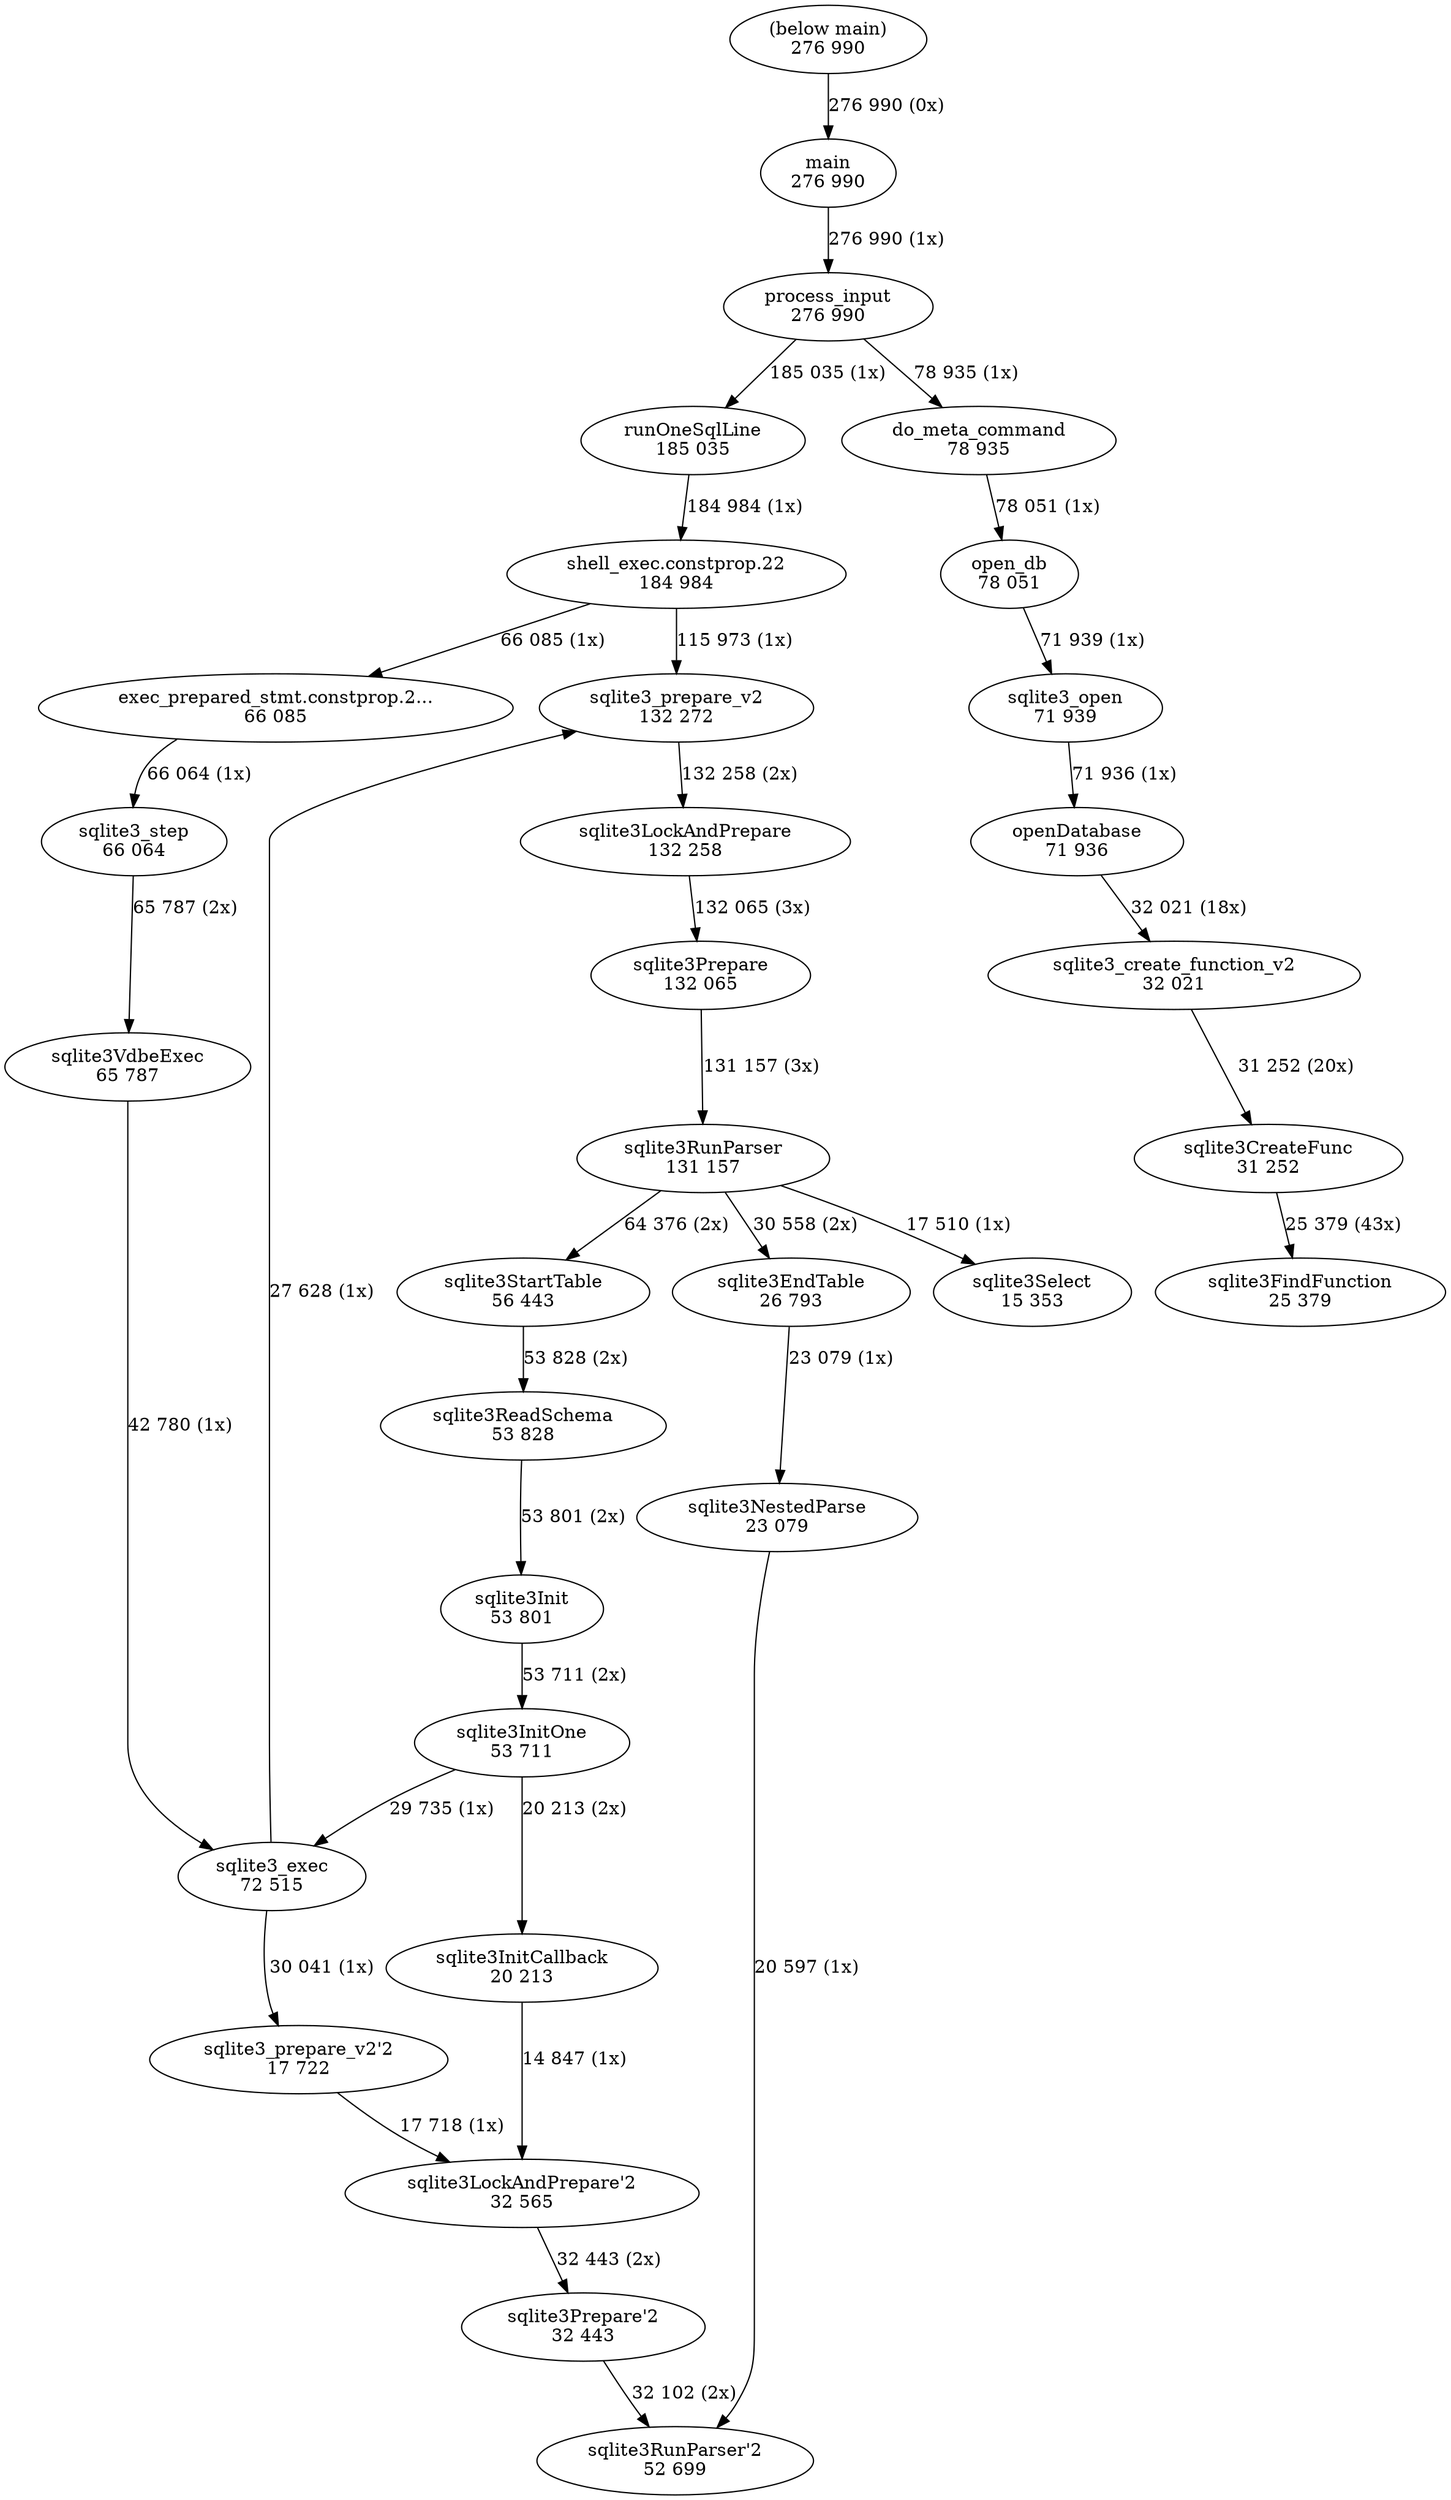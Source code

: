 digraph "callgraph" {
  F14e0b98 [label="openDatabase\n71 936"];
  F14e2a78 [label="sqlite3VdbeExec\n65 787"];
  F14e5948 [label="sqlite3_create_function_v2\n32 021"];
  F14e79f8 [label="sqlite3StartTable\n56 443"];
  F14e9348 [label="sqlite3ReadSchema\n53 828"];
  F1517278 [label="sqlite3_exec\n72 515"];
  F152c998 [label="sqlite3CreateFunc\n31 252"];
  F152cf38 [label="sqlite3FindFunction\n25 379"];
  F1547588 [label="sqlite3Init\n53 801"];
  F1547958 [label="sqlite3InitOne\n53 711"];
  F154e658 [label="sqlite3_prepare_v2\n132 272"];
  F154eb38 [label="sqlite3_prepare_v2'2\n17 722"];
  F154f518 [label="sqlite3_step\n66 064"];
  F1550668 [label="sqlite3InitCallback\n20 213"];
  F1557db8 [label="main\n276 990"];
  F15595a8 [label="process_input\n276 990"];
  F15989d8 [label="sqlite3Prepare\n132 065"];
  F15990f8 [label="sqlite3RunParser\n131 157"];
  F1599c38 [label="sqlite3Prepare'2\n32 443"];
  F159a478 [label="sqlite3RunParser'2\n52 699"];
  F15bb858 [label="sqlite3_open\n71 939"];
  F15c1b68 [label="sqlite3LockAndPrepare\n132 258"];
  F15c2078 [label="sqlite3LockAndPrepare'2\n32 565"];
  F15c9588 [label="sqlite3NestedParse\n23 079"];
  F15f2828 [label="sqlite3EndTable\n26 793"];
  F16294e8 [label="sqlite3Select\n15 353"];
  F167c038 [label="open_db\n78 051"];
  F167cd08 [label="runOneSqlLine\n185 035"];
  F167d3e8 [label="shell_exec.constprop.22\n184 984"];
  F167ddd8 [label="exec_prepared_stmt.constprop.2...\n66 085"];
  F169f728 [label="do_meta_command\n78 935"];
  F1714ab8 [label="(below main)\n276 990"];
  F14e0b98 -> F14e5948 [weight=2,label="32 021 (18x)"];
  F14e2a78 -> F1517278 [weight=2,label="42 780 (1x)"];
  F14e5948 -> F152c998 [weight=2,label="31 252 (20x)"];
  F14e79f8 -> F14e9348 [weight=2,label="53 828 (2x)"];
  F14e9348 -> F1547588 [weight=2,label="53 801 (2x)"];
  F1517278 -> F154e658 [weight=2,label="27 628 (1x)"];
  F1517278 -> F154eb38 [weight=2,label="30 041 (1x)"];
  F152c998 -> F152cf38 [weight=2,label="25 379 (43x)"];
  F1547588 -> F1547958 [weight=2,label="53 711 (2x)"];
  F1547958 -> F1517278 [weight=2,label="29 735 (1x)"];
  F1547958 -> F1550668 [weight=2,label="20 213 (2x)"];
  F154e658 -> F15c1b68 [weight=2,label="132 258 (2x)"];
  F154eb38 -> F15c2078 [weight=2,label="17 718 (1x)"];
  F154f518 -> F14e2a78 [weight=2,label="65 787 (2x)"];
  F1550668 -> F15c2078 [weight=2,label="14 847 (1x)"];
  F1557db8 -> F15595a8 [weight=2,label="276 990 (1x)"];
  F15595a8 -> F167cd08 [weight=2,label="185 035 (1x)"];
  F15595a8 -> F169f728 [weight=2,label="78 935 (1x)"];
  F15989d8 -> F15990f8 [weight=2,label="131 157 (3x)"];
  F15990f8 -> F14e79f8 [weight=2,label="64 376 (2x)"];
  F15990f8 -> F15f2828 [weight=2,label="30 558 (2x)"];
  F15990f8 -> F16294e8 [weight=2,label="17 510 (1x)"];
  F1599c38 -> F159a478 [weight=2,label="32 102 (2x)"];
  F15bb858 -> F14e0b98 [weight=2,label="71 936 (1x)"];
  F15c1b68 -> F15989d8 [weight=2,label="132 065 (3x)"];
  F15c2078 -> F1599c38 [weight=2,label="32 443 (2x)"];
  F15c9588 -> F159a478 [weight=2,label="20 597 (1x)"];
  F15f2828 -> F15c9588 [weight=2,label="23 079 (1x)"];
  F167c038 -> F15bb858 [weight=2,label="71 939 (1x)"];
  F167cd08 -> F167d3e8 [weight=2,label="184 984 (1x)"];
  F167d3e8 -> F154e658 [weight=2,label="115 973 (1x)"];
  F167d3e8 -> F167ddd8 [weight=2,label="66 085 (1x)"];
  F167ddd8 -> F154f518 [weight=2,label="66 064 (1x)"];
  F169f728 -> F167c038 [weight=2,label="78 051 (1x)"];
  F1714ab8 -> F1557db8 [weight=2,label="276 990 (0x)"];
}
